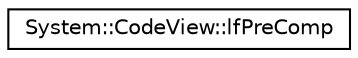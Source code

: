 digraph G
{
  edge [fontname="Helvetica",fontsize="10",labelfontname="Helvetica",labelfontsize="10"];
  node [fontname="Helvetica",fontsize="10",shape=record];
  rankdir="LR";
  Node1 [label="System::CodeView::lfPreComp",height=0.2,width=0.4,color="black", fillcolor="white", style="filled",URL="$struct_system_1_1_code_view_1_1lf_pre_comp.html"];
}
